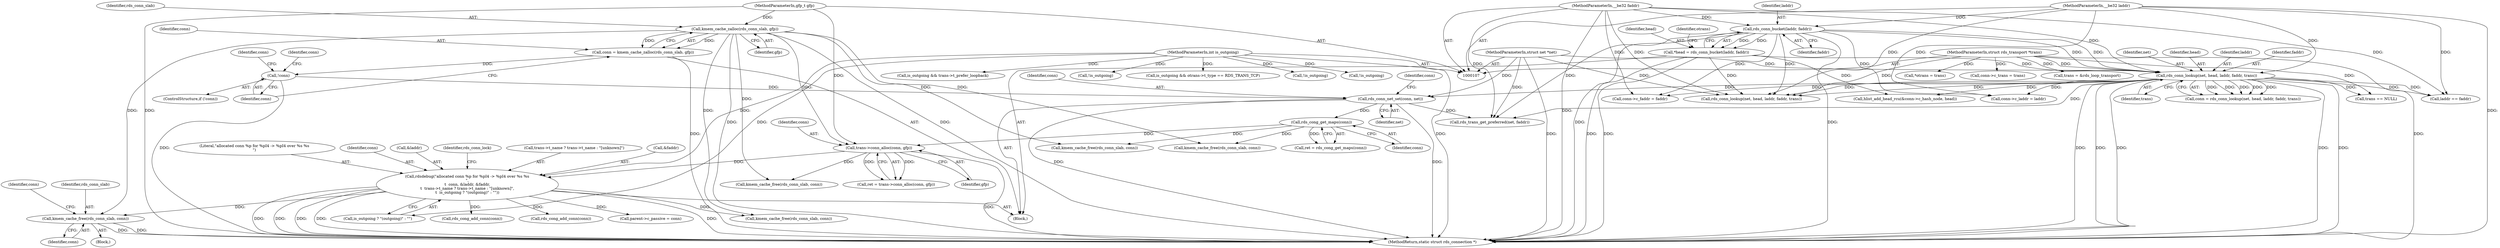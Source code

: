 digraph "0_linux_74e98eb085889b0d2d4908f59f6e00026063014f@API" {
"1000455" [label="(Call,kmem_cache_free(rds_conn_slab, conn))"];
"1000188" [label="(Call,kmem_cache_zalloc(rds_conn_slab, gfp))"];
"1000112" [label="(MethodParameterIn,gfp_t gfp)"];
"1000370" [label="(Call,rdsdebug(\"allocated conn %p for %pI4 -> %pI4 over %s %s\n\",\n\t  conn, &laddr, &faddr,\n\t  trans->t_name ? trans->t_name : \"[unknown]\",\n\t  is_outgoing ? \"(outgoing)\" : \"\"))"];
"1000306" [label="(Call,trans->conn_alloc(conn, gfp))"];
"1000246" [label="(Call,rds_cong_get_maps(conn))"];
"1000226" [label="(Call,rds_conn_net_set(conn, net))"];
"1000192" [label="(Call,!conn)"];
"1000186" [label="(Call,conn = kmem_cache_zalloc(rds_conn_slab, gfp))"];
"1000146" [label="(Call,rds_conn_lookup(net, head, laddr, faddr, trans))"];
"1000108" [label="(MethodParameterIn,struct net *net)"];
"1000121" [label="(Call,*head = rds_conn_bucket(laddr, faddr))"];
"1000123" [label="(Call,rds_conn_bucket(laddr, faddr))"];
"1000109" [label="(MethodParameterIn,__be32 laddr)"];
"1000110" [label="(MethodParameterIn,__be32 faddr)"];
"1000111" [label="(MethodParameterIn,struct rds_transport *trans)"];
"1000113" [label="(MethodParameterIn,int is_outgoing)"];
"1000457" [label="(Identifier,conn)"];
"1000459" [label="(Identifier,conn)"];
"1000135" [label="(Call,!is_outgoing)"];
"1000306" [label="(Call,trans->conn_alloc(conn, gfp))"];
"1000189" [label="(Identifier,rds_conn_slab)"];
"1000371" [label="(Literal,\"allocated conn %p for %pI4 -> %pI4 over %s %s\n\")"];
"1000148" [label="(Identifier,head)"];
"1000372" [label="(Identifier,conn)"];
"1000246" [label="(Call,rds_cong_get_maps(conn))"];
"1000228" [label="(Identifier,net)"];
"1000190" [label="(Identifier,gfp)"];
"1000227" [label="(Identifier,conn)"];
"1000450" [label="(Block,)"];
"1000112" [label="(MethodParameterIn,gfp_t gfp)"];
"1000415" [label="(Call,parent->c_passive = conn)"];
"1000261" [label="(Call,rds_trans_get_preferred(net, faddr))"];
"1000193" [label="(Identifier,conn)"];
"1000110" [label="(MethodParameterIn,__be32 faddr)"];
"1000275" [label="(Call,is_outgoing && trans->t_prefer_loopback)"];
"1000149" [label="(Identifier,laddr)"];
"1000429" [label="(Call,!is_outgoing)"];
"1000109" [label="(MethodParameterIn,__be32 laddr)"];
"1000196" [label="(Identifier,conn)"];
"1000465" [label="(Call,is_outgoing && otrans->t_type == RDS_TRANS_TCP)"];
"1000373" [label="(Call,&laddr)"];
"1000122" [label="(Identifier,head)"];
"1000211" [label="(Call,conn->c_faddr = faddr)"];
"1000113" [label="(MethodParameterIn,int is_outgoing)"];
"1000226" [label="(Call,rds_conn_net_set(conn, net))"];
"1000307" [label="(Identifier,conn)"];
"1000108" [label="(MethodParameterIn,struct net *net)"];
"1000206" [label="(Call,conn->c_laddr = laddr)"];
"1000170" [label="(Call,!is_outgoing)"];
"1000192" [label="(Call,!conn)"];
"1000187" [label="(Identifier,conn)"];
"1000377" [label="(Call,trans->t_name ? trans->t_name : \"[unknown]\")"];
"1000299" [label="(Call,conn->c_trans = trans)"];
"1000405" [label="(Call,kmem_cache_free(rds_conn_slab, conn))"];
"1000308" [label="(Identifier,gfp)"];
"1000244" [label="(Call,ret = rds_cong_get_maps(conn))"];
"1000151" [label="(Identifier,trans)"];
"1000186" [label="(Call,conn = kmem_cache_zalloc(rds_conn_slab, gfp))"];
"1000125" [label="(Identifier,faddr)"];
"1000131" [label="(Identifier,otrans)"];
"1000442" [label="(Call,rds_conn_lookup(net, head, laddr, faddr, trans))"];
"1000281" [label="(Call,trans = &rds_loop_transport)"];
"1000204" [label="(Identifier,conn)"];
"1000144" [label="(Call,conn = rds_conn_lookup(net, head, laddr, faddr, trans))"];
"1000290" [label="(Call,kmem_cache_free(rds_conn_slab, conn))"];
"1000150" [label="(Identifier,faddr)"];
"1000478" [label="(Call,hlist_add_head_rcu(&conn->c_hash_node, head))"];
"1000232" [label="(Identifier,conn)"];
"1000455" [label="(Call,kmem_cache_free(rds_conn_slab, conn))"];
"1000146" [label="(Call,rds_conn_lookup(net, head, laddr, faddr, trans))"];
"1000370" [label="(Call,rdsdebug(\"allocated conn %p for %pI4 -> %pI4 over %s %s\n\",\n\t  conn, &laddr, &faddr,\n\t  trans->t_name ? trans->t_name : \"[unknown]\",\n\t  is_outgoing ? \"(outgoing)\" : \"\"))"];
"1000385" [label="(Call,is_outgoing ? \"(outgoing)\" : \"\")"];
"1000456" [label="(Identifier,rds_conn_slab)"];
"1000495" [label="(MethodReturn,static struct rds_connection *)"];
"1000114" [label="(Block,)"];
"1000420" [label="(Call,rds_cong_add_conn(conn))"];
"1000304" [label="(Call,ret = trans->conn_alloc(conn, gfp))"];
"1000121" [label="(Call,*head = rds_conn_bucket(laddr, faddr))"];
"1000247" [label="(Identifier,conn)"];
"1000375" [label="(Call,&faddr)"];
"1000286" [label="(Call,trans == NULL)"];
"1000123" [label="(Call,rds_conn_bucket(laddr, faddr))"];
"1000191" [label="(ControlStructure,if (!conn))"];
"1000484" [label="(Call,rds_cong_add_conn(conn))"];
"1000391" [label="(Identifier,rds_conn_lock)"];
"1000147" [label="(Identifier,net)"];
"1000167" [label="(Call,laddr == faddr)"];
"1000124" [label="(Identifier,laddr)"];
"1000130" [label="(Call,*otrans = trans)"];
"1000251" [label="(Call,kmem_cache_free(rds_conn_slab, conn))"];
"1000111" [label="(MethodParameterIn,struct rds_transport *trans)"];
"1000188" [label="(Call,kmem_cache_zalloc(rds_conn_slab, gfp))"];
"1000312" [label="(Call,kmem_cache_free(rds_conn_slab, conn))"];
"1000455" -> "1000450"  [label="AST: "];
"1000455" -> "1000457"  [label="CFG: "];
"1000456" -> "1000455"  [label="AST: "];
"1000457" -> "1000455"  [label="AST: "];
"1000459" -> "1000455"  [label="CFG: "];
"1000455" -> "1000495"  [label="DDG: "];
"1000455" -> "1000495"  [label="DDG: "];
"1000188" -> "1000455"  [label="DDG: "];
"1000370" -> "1000455"  [label="DDG: "];
"1000188" -> "1000186"  [label="AST: "];
"1000188" -> "1000190"  [label="CFG: "];
"1000189" -> "1000188"  [label="AST: "];
"1000190" -> "1000188"  [label="AST: "];
"1000186" -> "1000188"  [label="CFG: "];
"1000188" -> "1000495"  [label="DDG: "];
"1000188" -> "1000495"  [label="DDG: "];
"1000188" -> "1000186"  [label="DDG: "];
"1000188" -> "1000186"  [label="DDG: "];
"1000112" -> "1000188"  [label="DDG: "];
"1000188" -> "1000251"  [label="DDG: "];
"1000188" -> "1000290"  [label="DDG: "];
"1000188" -> "1000306"  [label="DDG: "];
"1000188" -> "1000312"  [label="DDG: "];
"1000188" -> "1000405"  [label="DDG: "];
"1000112" -> "1000107"  [label="AST: "];
"1000112" -> "1000495"  [label="DDG: "];
"1000112" -> "1000306"  [label="DDG: "];
"1000370" -> "1000114"  [label="AST: "];
"1000370" -> "1000385"  [label="CFG: "];
"1000371" -> "1000370"  [label="AST: "];
"1000372" -> "1000370"  [label="AST: "];
"1000373" -> "1000370"  [label="AST: "];
"1000375" -> "1000370"  [label="AST: "];
"1000377" -> "1000370"  [label="AST: "];
"1000385" -> "1000370"  [label="AST: "];
"1000391" -> "1000370"  [label="CFG: "];
"1000370" -> "1000495"  [label="DDG: "];
"1000370" -> "1000495"  [label="DDG: "];
"1000370" -> "1000495"  [label="DDG: "];
"1000370" -> "1000495"  [label="DDG: "];
"1000370" -> "1000495"  [label="DDG: "];
"1000306" -> "1000370"  [label="DDG: "];
"1000113" -> "1000370"  [label="DDG: "];
"1000370" -> "1000405"  [label="DDG: "];
"1000370" -> "1000415"  [label="DDG: "];
"1000370" -> "1000420"  [label="DDG: "];
"1000370" -> "1000484"  [label="DDG: "];
"1000306" -> "1000304"  [label="AST: "];
"1000306" -> "1000308"  [label="CFG: "];
"1000307" -> "1000306"  [label="AST: "];
"1000308" -> "1000306"  [label="AST: "];
"1000304" -> "1000306"  [label="CFG: "];
"1000306" -> "1000495"  [label="DDG: "];
"1000306" -> "1000304"  [label="DDG: "];
"1000306" -> "1000304"  [label="DDG: "];
"1000246" -> "1000306"  [label="DDG: "];
"1000306" -> "1000312"  [label="DDG: "];
"1000246" -> "1000244"  [label="AST: "];
"1000246" -> "1000247"  [label="CFG: "];
"1000247" -> "1000246"  [label="AST: "];
"1000244" -> "1000246"  [label="CFG: "];
"1000246" -> "1000244"  [label="DDG: "];
"1000226" -> "1000246"  [label="DDG: "];
"1000246" -> "1000251"  [label="DDG: "];
"1000246" -> "1000290"  [label="DDG: "];
"1000226" -> "1000114"  [label="AST: "];
"1000226" -> "1000228"  [label="CFG: "];
"1000227" -> "1000226"  [label="AST: "];
"1000228" -> "1000226"  [label="AST: "];
"1000232" -> "1000226"  [label="CFG: "];
"1000226" -> "1000495"  [label="DDG: "];
"1000226" -> "1000495"  [label="DDG: "];
"1000192" -> "1000226"  [label="DDG: "];
"1000146" -> "1000226"  [label="DDG: "];
"1000108" -> "1000226"  [label="DDG: "];
"1000226" -> "1000261"  [label="DDG: "];
"1000192" -> "1000191"  [label="AST: "];
"1000192" -> "1000193"  [label="CFG: "];
"1000193" -> "1000192"  [label="AST: "];
"1000196" -> "1000192"  [label="CFG: "];
"1000204" -> "1000192"  [label="CFG: "];
"1000192" -> "1000495"  [label="DDG: "];
"1000186" -> "1000192"  [label="DDG: "];
"1000186" -> "1000114"  [label="AST: "];
"1000187" -> "1000186"  [label="AST: "];
"1000193" -> "1000186"  [label="CFG: "];
"1000186" -> "1000495"  [label="DDG: "];
"1000146" -> "1000144"  [label="AST: "];
"1000146" -> "1000151"  [label="CFG: "];
"1000147" -> "1000146"  [label="AST: "];
"1000148" -> "1000146"  [label="AST: "];
"1000149" -> "1000146"  [label="AST: "];
"1000150" -> "1000146"  [label="AST: "];
"1000151" -> "1000146"  [label="AST: "];
"1000144" -> "1000146"  [label="CFG: "];
"1000146" -> "1000495"  [label="DDG: "];
"1000146" -> "1000495"  [label="DDG: "];
"1000146" -> "1000495"  [label="DDG: "];
"1000146" -> "1000495"  [label="DDG: "];
"1000146" -> "1000495"  [label="DDG: "];
"1000146" -> "1000144"  [label="DDG: "];
"1000146" -> "1000144"  [label="DDG: "];
"1000146" -> "1000144"  [label="DDG: "];
"1000146" -> "1000144"  [label="DDG: "];
"1000146" -> "1000144"  [label="DDG: "];
"1000108" -> "1000146"  [label="DDG: "];
"1000121" -> "1000146"  [label="DDG: "];
"1000123" -> "1000146"  [label="DDG: "];
"1000123" -> "1000146"  [label="DDG: "];
"1000109" -> "1000146"  [label="DDG: "];
"1000110" -> "1000146"  [label="DDG: "];
"1000111" -> "1000146"  [label="DDG: "];
"1000146" -> "1000167"  [label="DDG: "];
"1000146" -> "1000167"  [label="DDG: "];
"1000146" -> "1000206"  [label="DDG: "];
"1000146" -> "1000211"  [label="DDG: "];
"1000146" -> "1000261"  [label="DDG: "];
"1000146" -> "1000286"  [label="DDG: "];
"1000146" -> "1000442"  [label="DDG: "];
"1000146" -> "1000442"  [label="DDG: "];
"1000146" -> "1000478"  [label="DDG: "];
"1000108" -> "1000107"  [label="AST: "];
"1000108" -> "1000495"  [label="DDG: "];
"1000108" -> "1000261"  [label="DDG: "];
"1000108" -> "1000442"  [label="DDG: "];
"1000121" -> "1000114"  [label="AST: "];
"1000121" -> "1000123"  [label="CFG: "];
"1000122" -> "1000121"  [label="AST: "];
"1000123" -> "1000121"  [label="AST: "];
"1000131" -> "1000121"  [label="CFG: "];
"1000121" -> "1000495"  [label="DDG: "];
"1000121" -> "1000495"  [label="DDG: "];
"1000123" -> "1000121"  [label="DDG: "];
"1000123" -> "1000121"  [label="DDG: "];
"1000121" -> "1000442"  [label="DDG: "];
"1000121" -> "1000478"  [label="DDG: "];
"1000123" -> "1000125"  [label="CFG: "];
"1000124" -> "1000123"  [label="AST: "];
"1000125" -> "1000123"  [label="AST: "];
"1000123" -> "1000495"  [label="DDG: "];
"1000123" -> "1000495"  [label="DDG: "];
"1000109" -> "1000123"  [label="DDG: "];
"1000110" -> "1000123"  [label="DDG: "];
"1000123" -> "1000206"  [label="DDG: "];
"1000123" -> "1000211"  [label="DDG: "];
"1000123" -> "1000261"  [label="DDG: "];
"1000123" -> "1000442"  [label="DDG: "];
"1000109" -> "1000107"  [label="AST: "];
"1000109" -> "1000495"  [label="DDG: "];
"1000109" -> "1000167"  [label="DDG: "];
"1000109" -> "1000206"  [label="DDG: "];
"1000109" -> "1000442"  [label="DDG: "];
"1000110" -> "1000107"  [label="AST: "];
"1000110" -> "1000495"  [label="DDG: "];
"1000110" -> "1000167"  [label="DDG: "];
"1000110" -> "1000211"  [label="DDG: "];
"1000110" -> "1000261"  [label="DDG: "];
"1000110" -> "1000442"  [label="DDG: "];
"1000111" -> "1000107"  [label="AST: "];
"1000111" -> "1000495"  [label="DDG: "];
"1000111" -> "1000130"  [label="DDG: "];
"1000111" -> "1000281"  [label="DDG: "];
"1000111" -> "1000286"  [label="DDG: "];
"1000111" -> "1000299"  [label="DDG: "];
"1000111" -> "1000442"  [label="DDG: "];
"1000113" -> "1000107"  [label="AST: "];
"1000113" -> "1000495"  [label="DDG: "];
"1000113" -> "1000135"  [label="DDG: "];
"1000113" -> "1000170"  [label="DDG: "];
"1000113" -> "1000275"  [label="DDG: "];
"1000113" -> "1000385"  [label="DDG: "];
"1000113" -> "1000429"  [label="DDG: "];
"1000113" -> "1000465"  [label="DDG: "];
}
